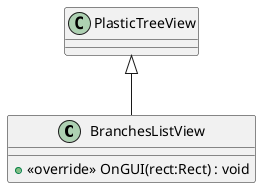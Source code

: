 @startuml
class BranchesListView {
    + <<override>> OnGUI(rect:Rect) : void
}
PlasticTreeView <|-- BranchesListView
@enduml

